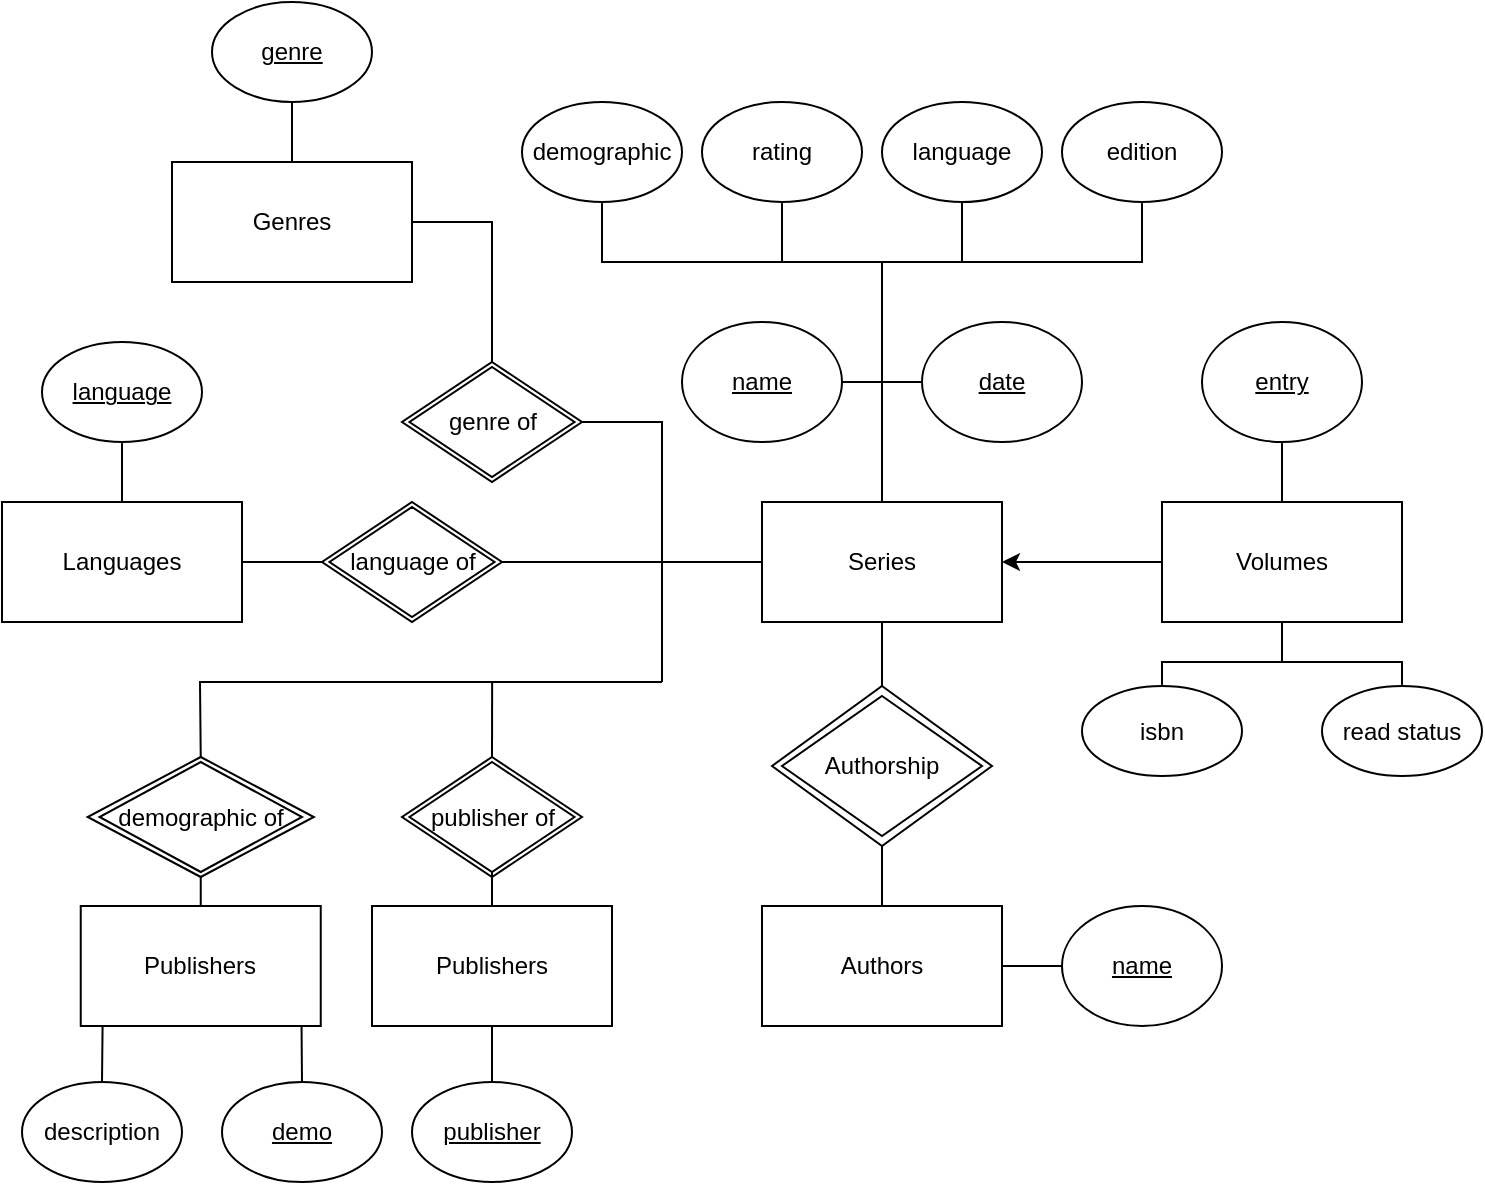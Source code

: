 <mxfile>
    <diagram name="Page-1" id="3QoEQypKAUaIMpqteW-G">
        <mxGraphModel dx="990" dy="587" grid="1" gridSize="10" guides="1" tooltips="1" connect="1" arrows="1" fold="1" page="1" pageScale="1" pageWidth="827" pageHeight="1169" math="0" shadow="0">
            <root>
                <mxCell id="0"/>
                <mxCell id="1" parent="0"/>
                <mxCell id="DdTMalzcwg2Jc4V08QrX-3" value="" style="edgeStyle=orthogonalEdgeStyle;rounded=0;orthogonalLoop=1;jettySize=auto;html=1;endArrow=none;endFill=0;" parent="1" source="DdTMalzcwg2Jc4V08QrX-1" target="DdTMalzcwg2Jc4V08QrX-2" edge="1">
                    <mxGeometry relative="1" as="geometry">
                        <Array as="points">
                            <mxPoint x="460" y="410"/>
                        </Array>
                    </mxGeometry>
                </mxCell>
                <mxCell id="DdTMalzcwg2Jc4V08QrX-6" value="" style="edgeStyle=orthogonalEdgeStyle;rounded=0;orthogonalLoop=1;jettySize=auto;html=1;exitX=0.5;exitY=0;exitDx=0;exitDy=0;endArrow=none;endFill=0;" parent="1" source="DdTMalzcwg2Jc4V08QrX-1" target="DdTMalzcwg2Jc4V08QrX-5" edge="1">
                    <mxGeometry relative="1" as="geometry">
                        <Array as="points">
                            <mxPoint x="460" y="410"/>
                        </Array>
                    </mxGeometry>
                </mxCell>
                <mxCell id="DdTMalzcwg2Jc4V08QrX-13" style="edgeStyle=orthogonalEdgeStyle;rounded=0;orthogonalLoop=1;jettySize=auto;html=1;entryX=0.5;entryY=1;entryDx=0;entryDy=0;endArrow=none;endFill=0;" parent="1" source="DdTMalzcwg2Jc4V08QrX-1" target="DdTMalzcwg2Jc4V08QrX-11" edge="1">
                    <mxGeometry relative="1" as="geometry">
                        <Array as="points">
                            <mxPoint x="460" y="350"/>
                            <mxPoint x="590" y="350"/>
                        </Array>
                    </mxGeometry>
                </mxCell>
                <mxCell id="DdTMalzcwg2Jc4V08QrX-20" style="edgeStyle=orthogonalEdgeStyle;rounded=0;orthogonalLoop=1;jettySize=auto;html=1;entryX=0.5;entryY=0;entryDx=0;entryDy=0;endArrow=none;endFill=0;" parent="1" source="DdTMalzcwg2Jc4V08QrX-1" target="DdTMalzcwg2Jc4V08QrX-18" edge="1">
                    <mxGeometry relative="1" as="geometry"/>
                </mxCell>
                <mxCell id="DdTMalzcwg2Jc4V08QrX-39" style="edgeStyle=orthogonalEdgeStyle;rounded=0;orthogonalLoop=1;jettySize=auto;html=1;exitX=0.5;exitY=0;exitDx=0;exitDy=0;strokeColor=default;startArrow=none;startFill=0;endArrow=none;endFill=0;entryX=0.5;entryY=1;entryDx=0;entryDy=0;" parent="1" source="DdTMalzcwg2Jc4V08QrX-1" target="DdTMalzcwg2Jc4V08QrX-36" edge="1">
                    <mxGeometry relative="1" as="geometry">
                        <mxPoint x="420" y="330" as="targetPoint"/>
                        <Array as="points">
                            <mxPoint x="460" y="350"/>
                            <mxPoint x="320" y="350"/>
                        </Array>
                    </mxGeometry>
                </mxCell>
                <mxCell id="DdTMalzcwg2Jc4V08QrX-1" value="Series" style="rounded=0;whiteSpace=wrap;html=1;" parent="1" vertex="1">
                    <mxGeometry x="400" y="470" width="120" height="60" as="geometry"/>
                </mxCell>
                <mxCell id="DdTMalzcwg2Jc4V08QrX-2" value="name" style="ellipse;whiteSpace=wrap;html=1;rounded=0;fontStyle=4" parent="1" vertex="1">
                    <mxGeometry x="360" y="380" width="80" height="60" as="geometry"/>
                </mxCell>
                <mxCell id="DdTMalzcwg2Jc4V08QrX-5" value="date" style="ellipse;whiteSpace=wrap;html=1;rounded=0;fontStyle=4" parent="1" vertex="1">
                    <mxGeometry x="480" y="380" width="80" height="60" as="geometry"/>
                </mxCell>
                <mxCell id="DdTMalzcwg2Jc4V08QrX-10" value="language" style="ellipse;whiteSpace=wrap;html=1;" parent="1" vertex="1">
                    <mxGeometry x="460" y="270" width="80" height="50" as="geometry"/>
                </mxCell>
                <mxCell id="DdTMalzcwg2Jc4V08QrX-11" value="edition" style="ellipse;whiteSpace=wrap;html=1;" parent="1" vertex="1">
                    <mxGeometry x="550" y="270" width="80" height="50" as="geometry"/>
                </mxCell>
                <mxCell id="DdTMalzcwg2Jc4V08QrX-12" value="rating" style="ellipse;whiteSpace=wrap;html=1;" parent="1" vertex="1">
                    <mxGeometry x="370" y="270" width="80" height="50" as="geometry"/>
                </mxCell>
                <mxCell id="DdTMalzcwg2Jc4V08QrX-19" style="edgeStyle=orthogonalEdgeStyle;rounded=0;orthogonalLoop=1;jettySize=auto;html=1;entryX=0.5;entryY=1;entryDx=0;entryDy=0;endArrow=none;endFill=0;" parent="1" source="DdTMalzcwg2Jc4V08QrX-16" target="DdTMalzcwg2Jc4V08QrX-18" edge="1">
                    <mxGeometry relative="1" as="geometry"/>
                </mxCell>
                <mxCell id="DdTMalzcwg2Jc4V08QrX-29" style="edgeStyle=orthogonalEdgeStyle;rounded=0;orthogonalLoop=1;jettySize=auto;html=1;entryX=0;entryY=0.5;entryDx=0;entryDy=0;endArrow=none;endFill=0;" parent="1" source="DdTMalzcwg2Jc4V08QrX-16" target="DdTMalzcwg2Jc4V08QrX-17" edge="1">
                    <mxGeometry relative="1" as="geometry"/>
                </mxCell>
                <mxCell id="DdTMalzcwg2Jc4V08QrX-16" value="Authors" style="whiteSpace=wrap;html=1;" parent="1" vertex="1">
                    <mxGeometry x="400" y="672" width="120" height="60" as="geometry"/>
                </mxCell>
                <mxCell id="DdTMalzcwg2Jc4V08QrX-17" value="&lt;u&gt;name&lt;/u&gt;" style="ellipse;whiteSpace=wrap;html=1;" parent="1" vertex="1">
                    <mxGeometry x="550" y="672" width="80" height="60" as="geometry"/>
                </mxCell>
                <mxCell id="DdTMalzcwg2Jc4V08QrX-18" value="Authorship" style="rhombus;whiteSpace=wrap;html=1;perimeterSpacing=0;rounded=0;shadow=0;backgroundOutline=0;" parent="1" vertex="1">
                    <mxGeometry x="405" y="562" width="110" height="80" as="geometry"/>
                </mxCell>
                <mxCell id="DdTMalzcwg2Jc4V08QrX-23" value="" style="edgeStyle=orthogonalEdgeStyle;rounded=0;orthogonalLoop=1;jettySize=auto;html=1;endArrow=none;endFill=0;" parent="1" source="DdTMalzcwg2Jc4V08QrX-21" target="DdTMalzcwg2Jc4V08QrX-22" edge="1">
                    <mxGeometry relative="1" as="geometry"/>
                </mxCell>
                <mxCell id="DdTMalzcwg2Jc4V08QrX-30" style="edgeStyle=orthogonalEdgeStyle;rounded=0;orthogonalLoop=1;jettySize=auto;html=1;exitX=0.5;exitY=1;exitDx=0;exitDy=0;entryX=0.5;entryY=0;entryDx=0;entryDy=0;strokeColor=default;endArrow=none;endFill=0;" parent="1" source="DdTMalzcwg2Jc4V08QrX-21" target="DdTMalzcwg2Jc4V08QrX-24" edge="1">
                    <mxGeometry relative="1" as="geometry"/>
                </mxCell>
                <mxCell id="DdTMalzcwg2Jc4V08QrX-34" style="edgeStyle=orthogonalEdgeStyle;rounded=0;orthogonalLoop=1;jettySize=auto;html=1;entryX=0.5;entryY=0;entryDx=0;entryDy=0;strokeColor=default;startArrow=none;startFill=0;endArrow=none;endFill=0;" parent="1" target="DdTMalzcwg2Jc4V08QrX-32" edge="1">
                    <mxGeometry relative="1" as="geometry">
                        <mxPoint x="660" y="550" as="sourcePoint"/>
                        <Array as="points">
                            <mxPoint x="720" y="550"/>
                        </Array>
                    </mxGeometry>
                </mxCell>
                <mxCell id="DdTMalzcwg2Jc4V08QrX-21" value="Volumes" style="whiteSpace=wrap;html=1;" parent="1" vertex="1">
                    <mxGeometry x="600" y="470" width="120" height="60" as="geometry"/>
                </mxCell>
                <mxCell id="DdTMalzcwg2Jc4V08QrX-22" value="&lt;span&gt;entry&lt;/span&gt;" style="ellipse;whiteSpace=wrap;html=1;fontStyle=4" parent="1" vertex="1">
                    <mxGeometry x="620" y="380" width="80" height="60" as="geometry"/>
                </mxCell>
                <mxCell id="DdTMalzcwg2Jc4V08QrX-24" value="isbn" style="ellipse;whiteSpace=wrap;html=1;" parent="1" vertex="1">
                    <mxGeometry x="560" y="562" width="80" height="45" as="geometry"/>
                </mxCell>
                <mxCell id="DdTMalzcwg2Jc4V08QrX-28" style="edgeStyle=orthogonalEdgeStyle;rounded=0;orthogonalLoop=1;jettySize=auto;html=1;entryX=1;entryY=0.5;entryDx=0;entryDy=0;endArrow=classic;endFill=1;exitX=0;exitY=0.5;exitDx=0;exitDy=0;" parent="1" source="DdTMalzcwg2Jc4V08QrX-21" target="DdTMalzcwg2Jc4V08QrX-1" edge="1">
                    <mxGeometry relative="1" as="geometry">
                        <mxPoint x="580" y="500" as="sourcePoint"/>
                    </mxGeometry>
                </mxCell>
                <mxCell id="DdTMalzcwg2Jc4V08QrX-31" value="Authorship" style="rhombus;whiteSpace=wrap;html=1;perimeterSpacing=0;rounded=0;shadow=0;backgroundOutline=0;" parent="1" vertex="1">
                    <mxGeometry x="410" y="567" width="100" height="70" as="geometry"/>
                </mxCell>
                <mxCell id="DdTMalzcwg2Jc4V08QrX-32" value="read status" style="ellipse;whiteSpace=wrap;html=1;rounded=0;shadow=0;sketch=0;" parent="1" vertex="1">
                    <mxGeometry x="680" y="562" width="80" height="45" as="geometry"/>
                </mxCell>
                <mxCell id="DdTMalzcwg2Jc4V08QrX-36" value="demographic" style="ellipse;whiteSpace=wrap;html=1;rounded=0;shadow=0;sketch=0;" parent="1" vertex="1">
                    <mxGeometry x="280" y="270" width="80" height="50" as="geometry"/>
                </mxCell>
                <mxCell id="DdTMalzcwg2Jc4V08QrX-40" style="edgeStyle=orthogonalEdgeStyle;rounded=0;orthogonalLoop=1;jettySize=auto;html=1;exitX=0.5;exitY=0;exitDx=0;exitDy=0;strokeColor=default;startArrow=none;startFill=0;endArrow=none;endFill=0;entryX=0.5;entryY=1;entryDx=0;entryDy=0;" parent="1" source="DdTMalzcwg2Jc4V08QrX-1" target="DdTMalzcwg2Jc4V08QrX-12" edge="1">
                    <mxGeometry relative="1" as="geometry">
                        <mxPoint x="330" y="330" as="targetPoint"/>
                        <mxPoint x="470" y="480" as="sourcePoint"/>
                        <Array as="points">
                            <mxPoint x="460" y="350"/>
                            <mxPoint x="410" y="350"/>
                        </Array>
                    </mxGeometry>
                </mxCell>
                <mxCell id="DdTMalzcwg2Jc4V08QrX-41" style="edgeStyle=orthogonalEdgeStyle;rounded=0;orthogonalLoop=1;jettySize=auto;html=1;exitX=0.5;exitY=0;exitDx=0;exitDy=0;strokeColor=default;startArrow=none;startFill=0;endArrow=none;endFill=0;entryX=0.5;entryY=1;entryDx=0;entryDy=0;" parent="1" source="DdTMalzcwg2Jc4V08QrX-1" edge="1">
                    <mxGeometry relative="1" as="geometry">
                        <mxPoint x="500" y="320" as="targetPoint"/>
                        <mxPoint x="550" y="470" as="sourcePoint"/>
                        <Array as="points">
                            <mxPoint x="460" y="350"/>
                            <mxPoint x="500" y="350"/>
                        </Array>
                    </mxGeometry>
                </mxCell>
                <mxCell id="DdTMalzcwg2Jc4V08QrX-48" style="edgeStyle=orthogonalEdgeStyle;rounded=0;orthogonalLoop=1;jettySize=auto;html=1;entryX=0.5;entryY=1;entryDx=0;entryDy=0;strokeColor=default;startArrow=none;startFill=0;endArrow=none;endFill=0;" parent="1" source="DdTMalzcwg2Jc4V08QrX-42" target="DdTMalzcwg2Jc4V08QrX-44" edge="1">
                    <mxGeometry relative="1" as="geometry"/>
                </mxCell>
                <mxCell id="DdTMalzcwg2Jc4V08QrX-42" value="Genres" style="rounded=0;whiteSpace=wrap;html=1;shadow=0;sketch=0;" parent="1" vertex="1">
                    <mxGeometry x="105" y="300" width="120" height="60" as="geometry"/>
                </mxCell>
                <mxCell id="DdTMalzcwg2Jc4V08QrX-44" value="genre" style="ellipse;whiteSpace=wrap;html=1;rounded=0;shadow=0;sketch=0;fontStyle=4" parent="1" vertex="1">
                    <mxGeometry x="125" y="220" width="80" height="50" as="geometry"/>
                </mxCell>
                <mxCell id="DdTMalzcwg2Jc4V08QrX-46" style="edgeStyle=orthogonalEdgeStyle;rounded=0;orthogonalLoop=1;jettySize=auto;html=1;strokeColor=default;startArrow=none;startFill=0;endArrow=none;endFill=0;exitX=1;exitY=0.5;exitDx=0;exitDy=0;" parent="1" source="2" edge="1">
                    <mxGeometry relative="1" as="geometry">
                        <mxPoint x="390" y="520" as="sourcePoint"/>
                        <mxPoint x="400" y="500" as="targetPoint"/>
                        <Array as="points">
                            <mxPoint x="350" y="500"/>
                            <mxPoint x="350" y="500"/>
                        </Array>
                    </mxGeometry>
                </mxCell>
                <mxCell id="7" style="edgeStyle=none;html=1;exitX=1;exitY=0.5;exitDx=0;exitDy=0;endArrow=none;endFill=0;rounded=0;" edge="1" parent="1" source="DdTMalzcwg2Jc4V08QrX-45">
                    <mxGeometry relative="1" as="geometry">
                        <mxPoint x="350" y="560" as="targetPoint"/>
                        <Array as="points">
                            <mxPoint x="350" y="430"/>
                        </Array>
                    </mxGeometry>
                </mxCell>
                <mxCell id="17" style="edgeStyle=none;rounded=0;html=1;exitX=0.5;exitY=0;exitDx=0;exitDy=0;endArrow=none;endFill=0;entryX=1;entryY=0.5;entryDx=0;entryDy=0;" edge="1" parent="1" source="DdTMalzcwg2Jc4V08QrX-45" target="DdTMalzcwg2Jc4V08QrX-42">
                    <mxGeometry relative="1" as="geometry">
                        <mxPoint x="265" y="330" as="targetPoint"/>
                        <Array as="points">
                            <mxPoint x="265" y="330"/>
                        </Array>
                    </mxGeometry>
                </mxCell>
                <mxCell id="DdTMalzcwg2Jc4V08QrX-45" value="genre of" style="rhombus;whiteSpace=wrap;html=1;rounded=0;shadow=0;sketch=0;" parent="1" vertex="1">
                    <mxGeometry x="220" y="400" width="90" height="60" as="geometry"/>
                </mxCell>
                <mxCell id="DdTMalzcwg2Jc4V08QrX-47" value="genre of" style="rhombus;whiteSpace=wrap;html=1;rounded=0;shadow=0;sketch=0;" parent="1" vertex="1">
                    <mxGeometry x="223.75" y="402.5" width="82.5" height="55" as="geometry"/>
                </mxCell>
                <mxCell id="2" value="genre of" style="rhombus;whiteSpace=wrap;html=1;rounded=0;shadow=0;sketch=0;" vertex="1" parent="1">
                    <mxGeometry x="180" y="470" width="90" height="60" as="geometry"/>
                </mxCell>
                <mxCell id="3" value="language of" style="rhombus;whiteSpace=wrap;html=1;rounded=0;shadow=0;sketch=0;" vertex="1" parent="1">
                    <mxGeometry x="183.75" y="472.5" width="82.5" height="55" as="geometry"/>
                </mxCell>
                <mxCell id="14" style="edgeStyle=none;rounded=0;html=1;exitX=0.5;exitY=1;exitDx=0;exitDy=0;entryX=0.5;entryY=0;entryDx=0;entryDy=0;endArrow=none;endFill=0;startArrow=none;" edge="1" parent="1" source="5" target="10">
                    <mxGeometry relative="1" as="geometry"/>
                </mxCell>
                <mxCell id="25" style="edgeStyle=none;rounded=0;html=1;exitX=0.5;exitY=0;exitDx=0;exitDy=0;endArrow=none;endFill=0;" edge="1" parent="1" source="4">
                    <mxGeometry relative="1" as="geometry">
                        <mxPoint x="265.069" y="560" as="targetPoint"/>
                    </mxGeometry>
                </mxCell>
                <mxCell id="4" value="" style="rhombus;whiteSpace=wrap;html=1;rounded=0;shadow=0;sketch=0;" vertex="1" parent="1">
                    <mxGeometry x="220" y="597.5" width="90" height="60" as="geometry"/>
                </mxCell>
                <mxCell id="12" style="edgeStyle=none;rounded=0;html=1;exitX=1;exitY=0.5;exitDx=0;exitDy=0;entryX=0;entryY=0.5;entryDx=0;entryDy=0;endArrow=none;endFill=0;" edge="1" parent="1" source="9" target="2">
                    <mxGeometry relative="1" as="geometry"/>
                </mxCell>
                <mxCell id="18" style="edgeStyle=none;rounded=0;html=1;exitX=0.5;exitY=0;exitDx=0;exitDy=0;entryX=0.5;entryY=1;entryDx=0;entryDy=0;endArrow=none;endFill=0;" edge="1" parent="1" source="9" target="15">
                    <mxGeometry relative="1" as="geometry"/>
                </mxCell>
                <mxCell id="9" value="Languages" style="rounded=0;whiteSpace=wrap;html=1;shadow=0;sketch=0;" vertex="1" parent="1">
                    <mxGeometry x="20" y="470" width="120" height="60" as="geometry"/>
                </mxCell>
                <mxCell id="10" value="Publishers" style="whiteSpace=wrap;html=1;" vertex="1" parent="1">
                    <mxGeometry x="205" y="672" width="120" height="60" as="geometry"/>
                </mxCell>
                <mxCell id="15" value="language" style="ellipse;whiteSpace=wrap;html=1;rounded=0;shadow=0;sketch=0;fontStyle=4" vertex="1" parent="1">
                    <mxGeometry x="40" y="390" width="80" height="50" as="geometry"/>
                </mxCell>
                <mxCell id="19" value="" style="edgeStyle=none;rounded=0;html=1;exitX=0.5;exitY=1;exitDx=0;exitDy=0;entryX=0.5;entryY=0;entryDx=0;entryDy=0;endArrow=none;endFill=0;" edge="1" parent="1" source="4" target="5">
                    <mxGeometry relative="1" as="geometry">
                        <mxPoint x="265" y="622" as="sourcePoint"/>
                        <mxPoint x="265" y="672" as="targetPoint"/>
                    </mxGeometry>
                </mxCell>
                <mxCell id="5" value="publisher of" style="rhombus;whiteSpace=wrap;html=1;rounded=0;shadow=0;sketch=0;" vertex="1" parent="1">
                    <mxGeometry x="223.75" y="600" width="82.5" height="55" as="geometry"/>
                </mxCell>
                <mxCell id="20" style="edgeStyle=none;rounded=0;html=1;entryX=0.5;entryY=0;entryDx=0;entryDy=0;endArrow=none;endFill=0;startArrow=none;exitX=0.5;exitY=1;exitDx=0;exitDy=0;" edge="1" parent="1" source="21" target="22">
                    <mxGeometry relative="1" as="geometry">
                        <mxPoint x="140" y="660" as="sourcePoint"/>
                    </mxGeometry>
                </mxCell>
                <mxCell id="21" value="" style="rhombus;whiteSpace=wrap;html=1;rounded=0;shadow=0;sketch=0;" vertex="1" parent="1">
                    <mxGeometry x="62.81" y="597.5" width="113.12" height="60" as="geometry"/>
                </mxCell>
                <mxCell id="22" value="Publishers" style="whiteSpace=wrap;html=1;" vertex="1" parent="1">
                    <mxGeometry x="59.37" y="672" width="120" height="60" as="geometry"/>
                </mxCell>
                <mxCell id="26" style="edgeStyle=none;rounded=0;html=1;endArrow=none;endFill=0;exitX=0.5;exitY=0;exitDx=0;exitDy=0;" edge="1" parent="1" source="21">
                    <mxGeometry relative="1" as="geometry">
                        <mxPoint x="350" y="560" as="targetPoint"/>
                        <mxPoint x="140" y="590" as="sourcePoint"/>
                        <Array as="points">
                            <mxPoint x="119" y="560"/>
                        </Array>
                    </mxGeometry>
                </mxCell>
                <mxCell id="24" value="demographic of" style="rhombus;whiteSpace=wrap;html=1;rounded=0;shadow=0;sketch=0;" vertex="1" parent="1">
                    <mxGeometry x="68.75" y="600" width="101.25" height="55" as="geometry"/>
                </mxCell>
                <mxCell id="31" style="edgeStyle=none;rounded=0;html=1;exitX=0.5;exitY=0;exitDx=0;exitDy=0;entryX=0.5;entryY=1;entryDx=0;entryDy=0;endArrow=none;endFill=0;" edge="1" parent="1" source="27" target="10">
                    <mxGeometry relative="1" as="geometry"/>
                </mxCell>
                <mxCell id="27" value="publisher" style="ellipse;whiteSpace=wrap;html=1;rounded=0;shadow=0;sketch=0;fontStyle=4" vertex="1" parent="1">
                    <mxGeometry x="225" y="760" width="80" height="50" as="geometry"/>
                </mxCell>
                <mxCell id="33" style="edgeStyle=none;rounded=0;html=1;exitX=0.5;exitY=0;exitDx=0;exitDy=0;entryX=0.92;entryY=0.999;entryDx=0;entryDy=0;entryPerimeter=0;endArrow=none;endFill=0;" edge="1" parent="1" source="28" target="22">
                    <mxGeometry relative="1" as="geometry"/>
                </mxCell>
                <mxCell id="28" value="demo" style="ellipse;whiteSpace=wrap;html=1;rounded=0;shadow=0;sketch=0;fontStyle=4" vertex="1" parent="1">
                    <mxGeometry x="130" y="760" width="80" height="50" as="geometry"/>
                </mxCell>
                <mxCell id="32" style="edgeStyle=none;rounded=0;html=1;exitX=0.5;exitY=0;exitDx=0;exitDy=0;entryX=0.091;entryY=0.998;entryDx=0;entryDy=0;entryPerimeter=0;endArrow=none;endFill=0;" edge="1" parent="1" source="30" target="22">
                    <mxGeometry relative="1" as="geometry"/>
                </mxCell>
                <mxCell id="30" value="description" style="ellipse;whiteSpace=wrap;html=1;" vertex="1" parent="1">
                    <mxGeometry x="30.0" y="760" width="80" height="50" as="geometry"/>
                </mxCell>
            </root>
        </mxGraphModel>
    </diagram>
</mxfile>